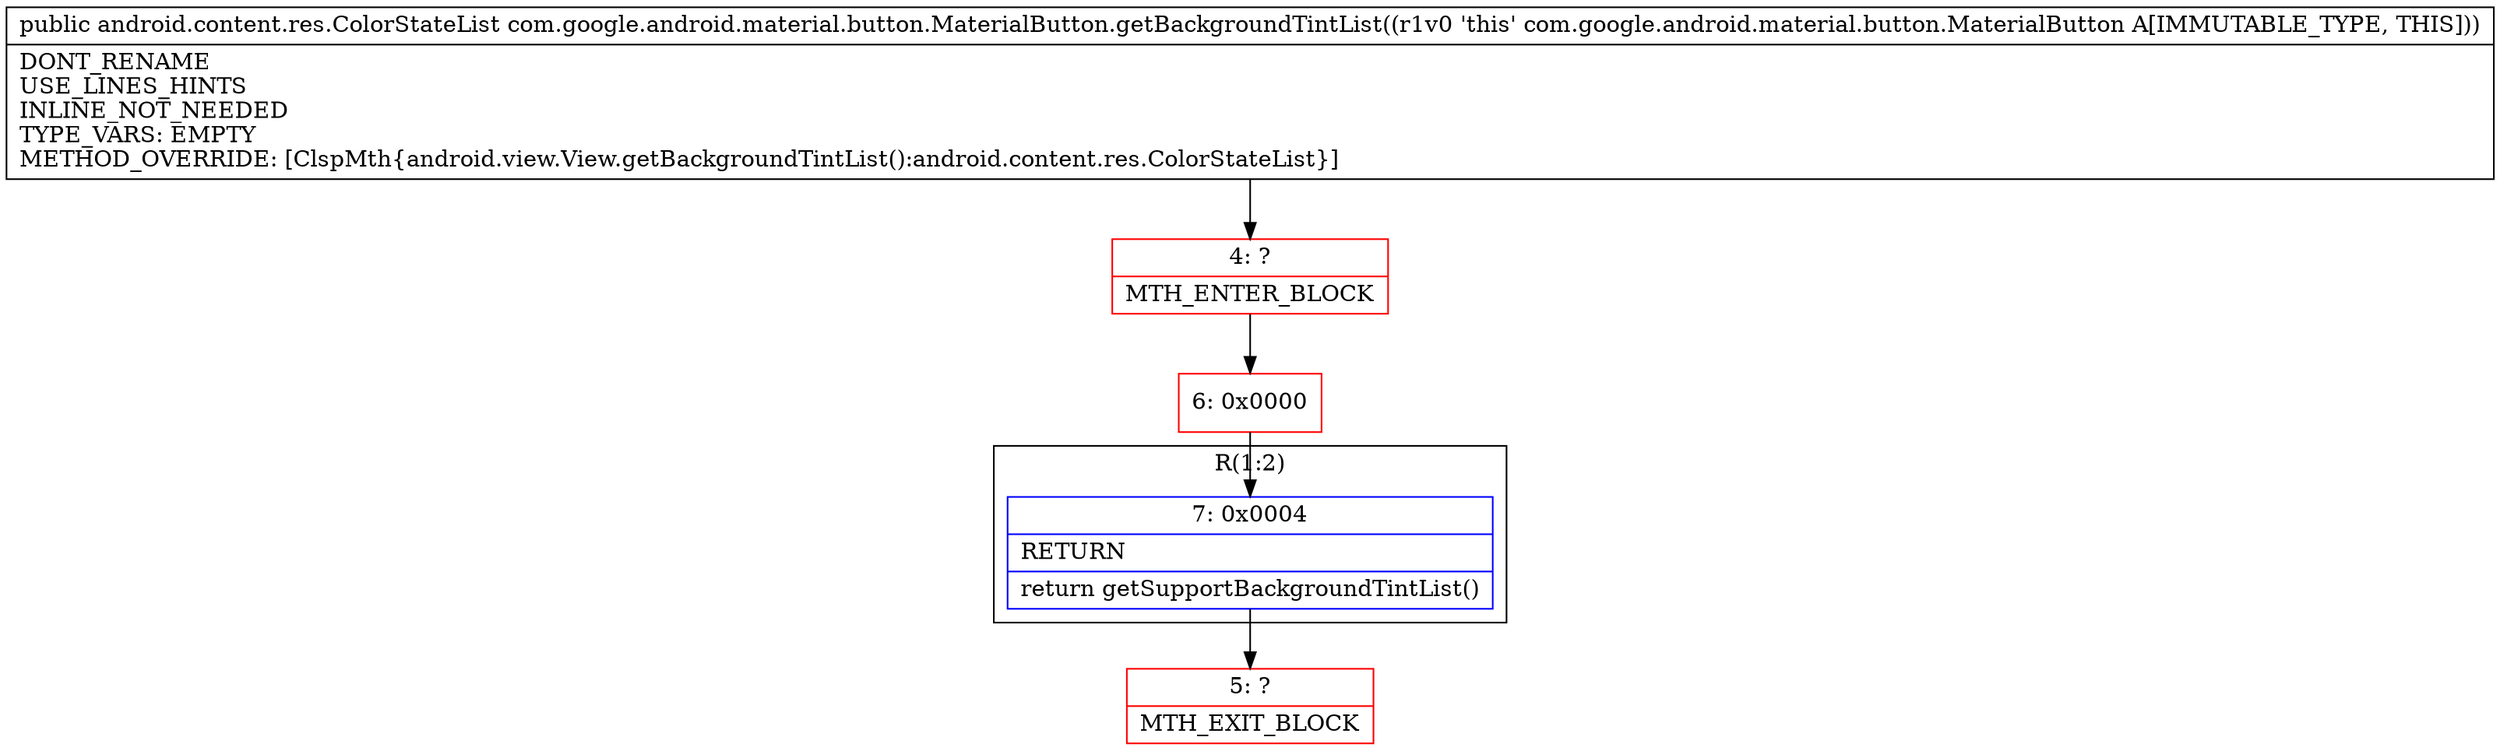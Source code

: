 digraph "CFG forcom.google.android.material.button.MaterialButton.getBackgroundTintList()Landroid\/content\/res\/ColorStateList;" {
subgraph cluster_Region_2065435040 {
label = "R(1:2)";
node [shape=record,color=blue];
Node_7 [shape=record,label="{7\:\ 0x0004|RETURN\l|return getSupportBackgroundTintList()\l}"];
}
Node_4 [shape=record,color=red,label="{4\:\ ?|MTH_ENTER_BLOCK\l}"];
Node_6 [shape=record,color=red,label="{6\:\ 0x0000}"];
Node_5 [shape=record,color=red,label="{5\:\ ?|MTH_EXIT_BLOCK\l}"];
MethodNode[shape=record,label="{public android.content.res.ColorStateList com.google.android.material.button.MaterialButton.getBackgroundTintList((r1v0 'this' com.google.android.material.button.MaterialButton A[IMMUTABLE_TYPE, THIS]))  | DONT_RENAME\lUSE_LINES_HINTS\lINLINE_NOT_NEEDED\lTYPE_VARS: EMPTY\lMETHOD_OVERRIDE: [ClspMth\{android.view.View.getBackgroundTintList():android.content.res.ColorStateList\}]\l}"];
MethodNode -> Node_4;Node_7 -> Node_5;
Node_4 -> Node_6;
Node_6 -> Node_7;
}

